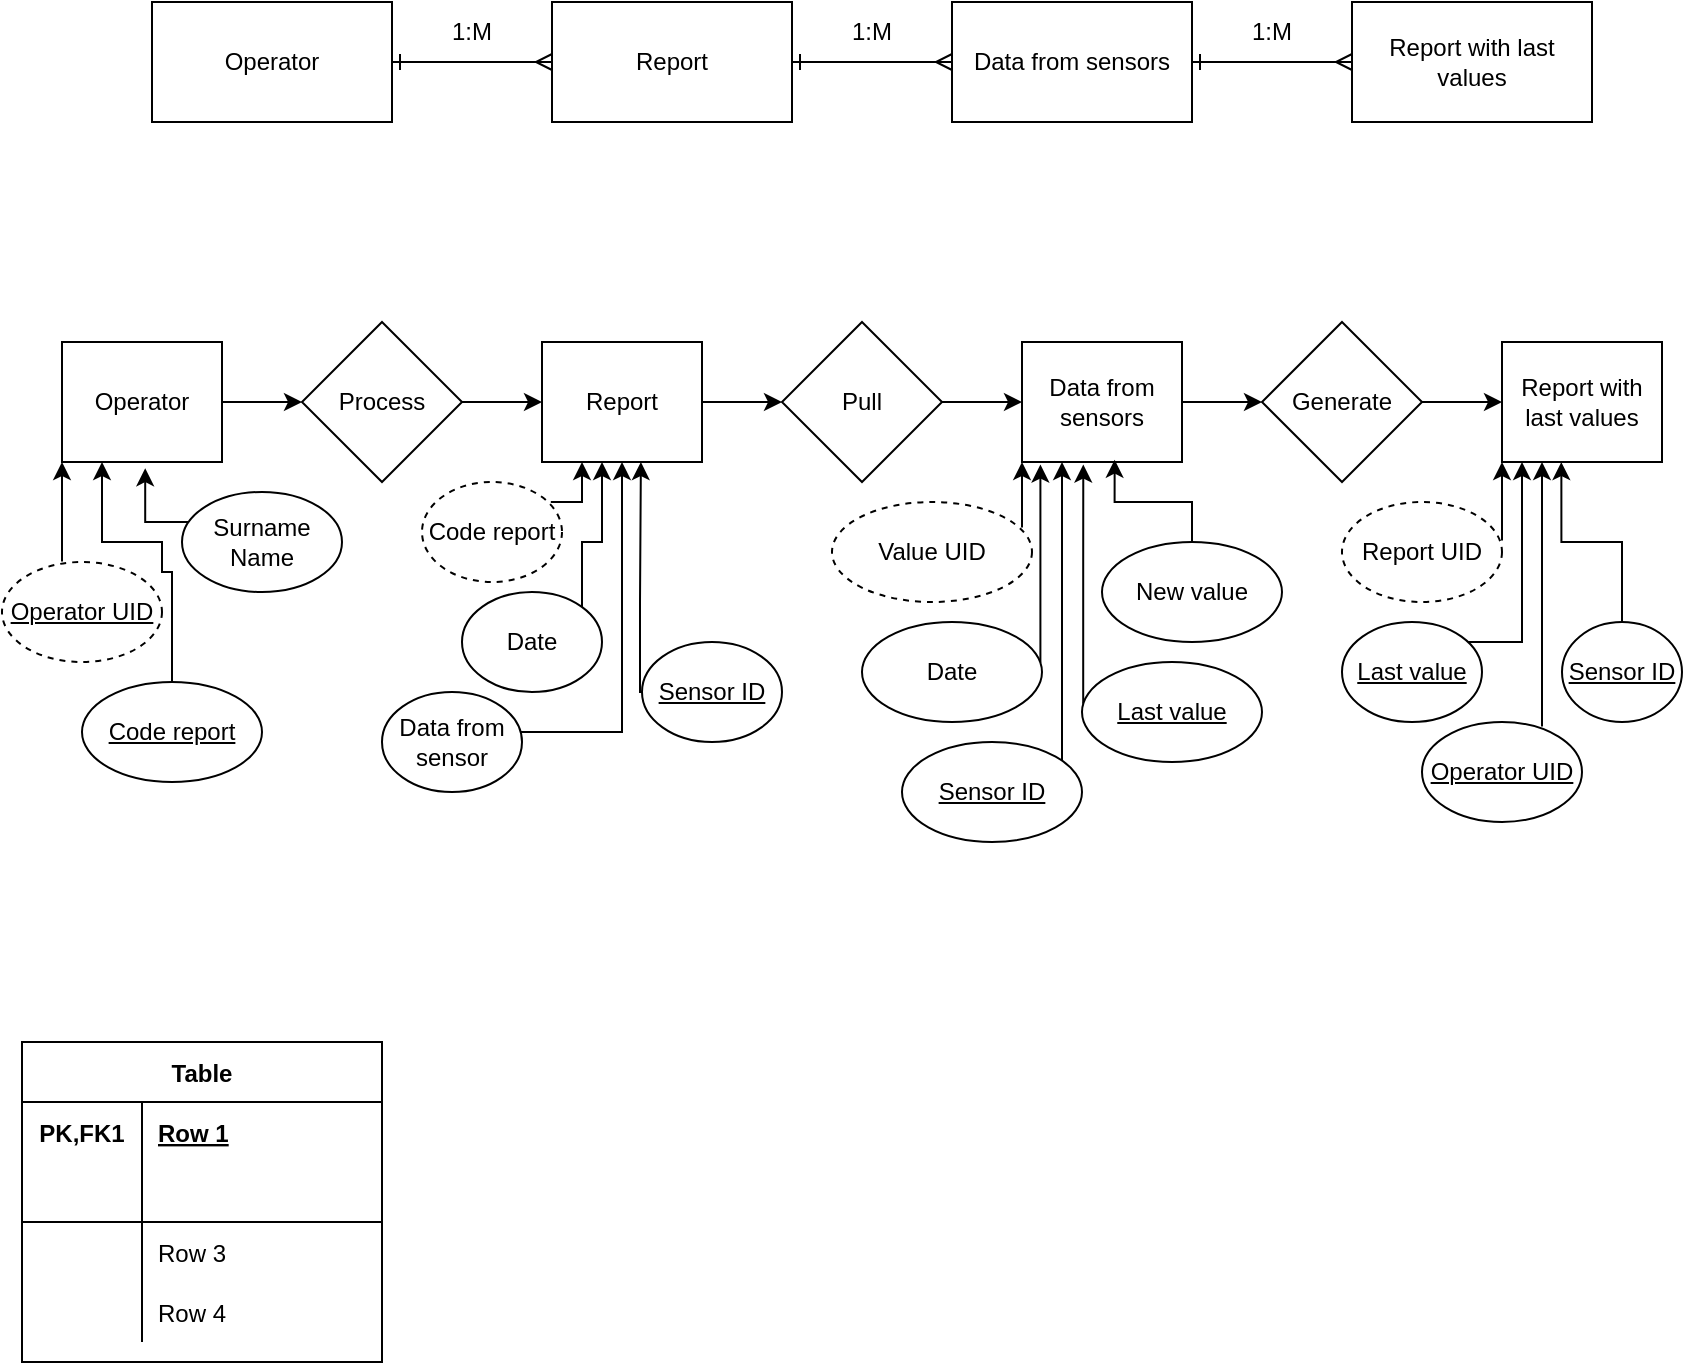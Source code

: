 <mxfile version="15.8.8" type="github">
  <diagram id="vGF8bialjJfrGTbfgi7j" name="Page-1">
    <mxGraphModel dx="813" dy="437" grid="1" gridSize="10" guides="1" tooltips="1" connect="1" arrows="1" fold="1" page="1" pageScale="1" pageWidth="850" pageHeight="1100" math="0" shadow="0">
      <root>
        <mxCell id="0" />
        <mxCell id="1" parent="0" />
        <object label="" id="k1hCSAN1nnJ3lTa43a7m-6">
          <mxCell style="edgeStyle=orthogonalEdgeStyle;rounded=0;orthogonalLoop=1;jettySize=auto;html=1;endArrow=ERmany;endFill=0;startArrow=ERone;startFill=0;" parent="1" source="k1hCSAN1nnJ3lTa43a7m-2" target="k1hCSAN1nnJ3lTa43a7m-3" edge="1">
            <mxGeometry relative="1" as="geometry" />
          </mxCell>
        </object>
        <mxCell id="k1hCSAN1nnJ3lTa43a7m-2" value="Operator" style="rounded=0;whiteSpace=wrap;html=1;" parent="1" vertex="1">
          <mxGeometry x="80" y="40" width="120" height="60" as="geometry" />
        </mxCell>
        <mxCell id="jW70qNRnX1n7GCD5KlnL-18" style="edgeStyle=orthogonalEdgeStyle;rounded=0;orthogonalLoop=1;jettySize=auto;html=1;exitX=1;exitY=0.5;exitDx=0;exitDy=0;entryX=0;entryY=0.5;entryDx=0;entryDy=0;startArrow=ERone;startFill=0;endArrow=ERmany;endFill=0;" edge="1" parent="1" source="k1hCSAN1nnJ3lTa43a7m-3" target="k1hCSAN1nnJ3lTa43a7m-4">
          <mxGeometry relative="1" as="geometry" />
        </mxCell>
        <mxCell id="k1hCSAN1nnJ3lTa43a7m-3" value="Report" style="rounded=0;whiteSpace=wrap;html=1;" parent="1" vertex="1">
          <mxGeometry x="280" y="40" width="120" height="60" as="geometry" />
        </mxCell>
        <mxCell id="jW70qNRnX1n7GCD5KlnL-19" style="edgeStyle=orthogonalEdgeStyle;rounded=0;orthogonalLoop=1;jettySize=auto;html=1;exitX=1;exitY=0.5;exitDx=0;exitDy=0;entryX=0;entryY=0.5;entryDx=0;entryDy=0;startArrow=ERone;startFill=0;endArrow=ERmany;endFill=0;" edge="1" parent="1" source="k1hCSAN1nnJ3lTa43a7m-4" target="k1hCSAN1nnJ3lTa43a7m-5">
          <mxGeometry relative="1" as="geometry" />
        </mxCell>
        <mxCell id="k1hCSAN1nnJ3lTa43a7m-4" value="Data from sensors" style="rounded=0;whiteSpace=wrap;html=1;" parent="1" vertex="1">
          <mxGeometry x="480" y="40" width="120" height="60" as="geometry" />
        </mxCell>
        <mxCell id="k1hCSAN1nnJ3lTa43a7m-5" value="Report with last values" style="rounded=0;whiteSpace=wrap;html=1;" parent="1" vertex="1">
          <mxGeometry x="680" y="40" width="120" height="60" as="geometry" />
        </mxCell>
        <object label="" id="k1hCSAN1nnJ3lTa43a7m-12">
          <mxCell style="edgeStyle=orthogonalEdgeStyle;rounded=0;orthogonalLoop=1;jettySize=auto;html=1;endArrow=classic;endFill=1;startArrow=none;" parent="1" source="k1hCSAN1nnJ3lTa43a7m-19" target="k1hCSAN1nnJ3lTa43a7m-15" edge="1">
            <mxGeometry relative="1" as="geometry" />
          </mxCell>
        </object>
        <mxCell id="k1hCSAN1nnJ3lTa43a7m-13" value="Operator" style="rounded=0;whiteSpace=wrap;html=1;" parent="1" vertex="1">
          <mxGeometry x="35" y="210" width="80" height="60" as="geometry" />
        </mxCell>
        <mxCell id="jW70qNRnX1n7GCD5KlnL-13" value="" style="edgeStyle=orthogonalEdgeStyle;rounded=0;orthogonalLoop=1;jettySize=auto;html=1;endArrow=classic;endFill=1;" edge="1" parent="1" source="k1hCSAN1nnJ3lTa43a7m-15" target="jW70qNRnX1n7GCD5KlnL-12">
          <mxGeometry relative="1" as="geometry" />
        </mxCell>
        <mxCell id="k1hCSAN1nnJ3lTa43a7m-15" value="Report" style="rounded=0;whiteSpace=wrap;html=1;" parent="1" vertex="1">
          <mxGeometry x="275" y="210" width="80" height="60" as="geometry" />
        </mxCell>
        <mxCell id="k1hCSAN1nnJ3lTa43a7m-16" value="" style="edgeStyle=orthogonalEdgeStyle;rounded=0;orthogonalLoop=1;jettySize=auto;html=1;endArrow=classic;endFill=1;startArrow=none;" parent="1" source="k1hCSAN1nnJ3lTa43a7m-21" target="k1hCSAN1nnJ3lTa43a7m-18" edge="1">
          <mxGeometry relative="1" as="geometry" />
        </mxCell>
        <mxCell id="k1hCSAN1nnJ3lTa43a7m-17" value="Data from sensors" style="rounded=0;whiteSpace=wrap;html=1;" parent="1" vertex="1">
          <mxGeometry x="515" y="210" width="80" height="60" as="geometry" />
        </mxCell>
        <mxCell id="k1hCSAN1nnJ3lTa43a7m-18" value="Report with last values" style="rounded=0;whiteSpace=wrap;html=1;" parent="1" vertex="1">
          <mxGeometry x="755" y="210" width="80" height="60" as="geometry" />
        </mxCell>
        <mxCell id="k1hCSAN1nnJ3lTa43a7m-19" value="Process" style="rhombus;whiteSpace=wrap;html=1;" parent="1" vertex="1">
          <mxGeometry x="155" y="200" width="80" height="80" as="geometry" />
        </mxCell>
        <mxCell id="k1hCSAN1nnJ3lTa43a7m-20" value="" style="edgeStyle=orthogonalEdgeStyle;rounded=0;orthogonalLoop=1;jettySize=auto;html=1;endArrow=classic;endFill=1;" parent="1" source="k1hCSAN1nnJ3lTa43a7m-13" target="k1hCSAN1nnJ3lTa43a7m-19" edge="1">
          <mxGeometry relative="1" as="geometry">
            <mxPoint x="-685" y="240" as="sourcePoint" />
            <mxPoint x="-325" y="240" as="targetPoint" />
          </mxGeometry>
        </mxCell>
        <mxCell id="k1hCSAN1nnJ3lTa43a7m-21" value="&lt;div&gt;Generate&lt;/div&gt;" style="rhombus;whiteSpace=wrap;html=1;" parent="1" vertex="1">
          <mxGeometry x="635" y="200" width="80" height="80" as="geometry" />
        </mxCell>
        <mxCell id="k1hCSAN1nnJ3lTa43a7m-22" value="" style="edgeStyle=orthogonalEdgeStyle;rounded=0;orthogonalLoop=1;jettySize=auto;html=1;endArrow=classic;endFill=1;" parent="1" source="k1hCSAN1nnJ3lTa43a7m-17" target="k1hCSAN1nnJ3lTa43a7m-21" edge="1">
          <mxGeometry relative="1" as="geometry">
            <mxPoint x="275" y="240" as="sourcePoint" />
            <mxPoint x="675" y="240" as="targetPoint" />
          </mxGeometry>
        </mxCell>
        <mxCell id="k1hCSAN1nnJ3lTa43a7m-28" value="" style="edgeStyle=orthogonalEdgeStyle;rounded=0;orthogonalLoop=1;jettySize=auto;html=1;endArrow=classic;endFill=1;" parent="1" source="k1hCSAN1nnJ3lTa43a7m-26" target="k1hCSAN1nnJ3lTa43a7m-13" edge="1">
          <mxGeometry relative="1" as="geometry">
            <Array as="points">
              <mxPoint x="35" y="310" />
              <mxPoint x="35" y="310" />
            </Array>
          </mxGeometry>
        </mxCell>
        <mxCell id="k1hCSAN1nnJ3lTa43a7m-26" value="Operator UID" style="ellipse;whiteSpace=wrap;html=1;dashed=1;strokeWidth=1;perimeterSpacing=1;fontStyle=4" parent="1" vertex="1">
          <mxGeometry x="5" y="320" width="80" height="50" as="geometry" />
        </mxCell>
        <mxCell id="jW70qNRnX1n7GCD5KlnL-50" style="edgeStyle=orthogonalEdgeStyle;rounded=0;orthogonalLoop=1;jettySize=auto;html=1;entryX=0.25;entryY=1;entryDx=0;entryDy=0;startArrow=none;startFill=0;endArrow=classic;endFill=1;" edge="1" parent="1" source="k1hCSAN1nnJ3lTa43a7m-29" target="k1hCSAN1nnJ3lTa43a7m-13">
          <mxGeometry relative="1" as="geometry">
            <Array as="points">
              <mxPoint x="90" y="325" />
              <mxPoint x="85" y="325" />
              <mxPoint x="85" y="310" />
              <mxPoint x="55" y="310" />
            </Array>
          </mxGeometry>
        </mxCell>
        <mxCell id="k1hCSAN1nnJ3lTa43a7m-29" value="Code report" style="ellipse;whiteSpace=wrap;html=1;strokeWidth=1;fontStyle=4" parent="1" vertex="1">
          <mxGeometry x="45" y="380" width="90" height="50" as="geometry" />
        </mxCell>
        <mxCell id="Ia2dbIfGd3CQwf1KwUH0-1" value="&amp;nbsp;" style="text;whiteSpace=wrap;html=1;" parent="1" vertex="1">
          <mxGeometry x="265" y="400" width="30" height="30" as="geometry" />
        </mxCell>
        <mxCell id="jW70qNRnX1n7GCD5KlnL-2" value="1:M" style="text;html=1;strokeColor=none;fillColor=none;align=center;verticalAlign=middle;whiteSpace=wrap;rounded=0;" vertex="1" parent="1">
          <mxGeometry x="210" y="40" width="60" height="30" as="geometry" />
        </mxCell>
        <mxCell id="jW70qNRnX1n7GCD5KlnL-3" value="1:M" style="text;html=1;strokeColor=none;fillColor=none;align=center;verticalAlign=middle;whiteSpace=wrap;rounded=0;" vertex="1" parent="1">
          <mxGeometry x="410" y="40" width="60" height="30" as="geometry" />
        </mxCell>
        <mxCell id="jW70qNRnX1n7GCD5KlnL-4" value="1:M" style="text;html=1;strokeColor=none;fillColor=none;align=center;verticalAlign=middle;whiteSpace=wrap;rounded=0;" vertex="1" parent="1">
          <mxGeometry x="610" y="40" width="60" height="30" as="geometry" />
        </mxCell>
        <mxCell id="jW70qNRnX1n7GCD5KlnL-7" style="edgeStyle=orthogonalEdgeStyle;rounded=0;orthogonalLoop=1;jettySize=auto;html=1;endArrow=classic;endFill=1;" edge="1" parent="1" source="jW70qNRnX1n7GCD5KlnL-5" target="k1hCSAN1nnJ3lTa43a7m-15">
          <mxGeometry relative="1" as="geometry">
            <Array as="points">
              <mxPoint x="295" y="290" />
            </Array>
          </mxGeometry>
        </mxCell>
        <mxCell id="jW70qNRnX1n7GCD5KlnL-5" value="Code report" style="ellipse;whiteSpace=wrap;html=1;dashed=1;strokeWidth=1;perimeterSpacing=1;" vertex="1" parent="1">
          <mxGeometry x="215" y="280" width="70" height="50" as="geometry" />
        </mxCell>
        <mxCell id="jW70qNRnX1n7GCD5KlnL-51" style="edgeStyle=orthogonalEdgeStyle;rounded=0;orthogonalLoop=1;jettySize=auto;html=1;entryX=0.52;entryY=1.052;entryDx=0;entryDy=0;entryPerimeter=0;startArrow=none;startFill=0;endArrow=classic;endFill=1;" edge="1" parent="1" source="jW70qNRnX1n7GCD5KlnL-8" target="k1hCSAN1nnJ3lTa43a7m-13">
          <mxGeometry relative="1" as="geometry">
            <Array as="points">
              <mxPoint x="77" y="300" />
            </Array>
          </mxGeometry>
        </mxCell>
        <mxCell id="jW70qNRnX1n7GCD5KlnL-8" value="Surname Name" style="ellipse;whiteSpace=wrap;html=1;strokeWidth=1;fontStyle=0" vertex="1" parent="1">
          <mxGeometry x="95" y="285" width="80" height="50" as="geometry" />
        </mxCell>
        <mxCell id="jW70qNRnX1n7GCD5KlnL-14" value="" style="edgeStyle=orthogonalEdgeStyle;rounded=0;orthogonalLoop=1;jettySize=auto;html=1;endArrow=classic;endFill=1;" edge="1" parent="1" source="jW70qNRnX1n7GCD5KlnL-12" target="k1hCSAN1nnJ3lTa43a7m-17">
          <mxGeometry relative="1" as="geometry" />
        </mxCell>
        <mxCell id="jW70qNRnX1n7GCD5KlnL-12" value="Pull" style="rhombus;whiteSpace=wrap;html=1;" vertex="1" parent="1">
          <mxGeometry x="395" y="200" width="80" height="80" as="geometry" />
        </mxCell>
        <mxCell id="jW70qNRnX1n7GCD5KlnL-17" style="edgeStyle=orthogonalEdgeStyle;rounded=0;orthogonalLoop=1;jettySize=auto;html=1;endArrow=classic;endFill=1;" edge="1" parent="1" source="jW70qNRnX1n7GCD5KlnL-15">
          <mxGeometry relative="1" as="geometry">
            <mxPoint x="305" y="270" as="targetPoint" />
            <Array as="points">
              <mxPoint x="295" y="310" />
              <mxPoint x="305" y="310" />
              <mxPoint x="305" y="270" />
            </Array>
          </mxGeometry>
        </mxCell>
        <mxCell id="jW70qNRnX1n7GCD5KlnL-15" value="&lt;div&gt;Date&lt;/div&gt;" style="ellipse;whiteSpace=wrap;html=1;strokeWidth=1;fontStyle=0" vertex="1" parent="1">
          <mxGeometry x="235" y="335" width="70" height="50" as="geometry" />
        </mxCell>
        <mxCell id="jW70qNRnX1n7GCD5KlnL-21" style="edgeStyle=orthogonalEdgeStyle;rounded=0;orthogonalLoop=1;jettySize=auto;html=1;entryX=0.5;entryY=1;entryDx=0;entryDy=0;startArrow=none;startFill=0;endArrow=classic;endFill=1;" edge="1" parent="1" source="jW70qNRnX1n7GCD5KlnL-20" target="k1hCSAN1nnJ3lTa43a7m-15">
          <mxGeometry relative="1" as="geometry">
            <Array as="points">
              <mxPoint x="315" y="405" />
            </Array>
          </mxGeometry>
        </mxCell>
        <mxCell id="jW70qNRnX1n7GCD5KlnL-20" value="Data from sensor" style="ellipse;whiteSpace=wrap;html=1;strokeWidth=1;fontStyle=0" vertex="1" parent="1">
          <mxGeometry x="195" y="385" width="70" height="50" as="geometry" />
        </mxCell>
        <mxCell id="jW70qNRnX1n7GCD5KlnL-23" style="edgeStyle=orthogonalEdgeStyle;rounded=0;orthogonalLoop=1;jettySize=auto;html=1;entryX=0.618;entryY=1;entryDx=0;entryDy=0;entryPerimeter=0;startArrow=none;startFill=0;endArrow=classic;endFill=1;" edge="1" parent="1" source="jW70qNRnX1n7GCD5KlnL-22" target="k1hCSAN1nnJ3lTa43a7m-15">
          <mxGeometry relative="1" as="geometry">
            <Array as="points">
              <mxPoint x="324" y="340" />
              <mxPoint x="324" y="340" />
            </Array>
          </mxGeometry>
        </mxCell>
        <mxCell id="jW70qNRnX1n7GCD5KlnL-22" value="Sensor ID" style="ellipse;whiteSpace=wrap;html=1;strokeWidth=1;fontStyle=4" vertex="1" parent="1">
          <mxGeometry x="325" y="360" width="70" height="50" as="geometry" />
        </mxCell>
        <mxCell id="jW70qNRnX1n7GCD5KlnL-26" style="edgeStyle=orthogonalEdgeStyle;rounded=0;orthogonalLoop=1;jettySize=auto;html=1;entryX=0;entryY=1;entryDx=0;entryDy=0;startArrow=none;startFill=0;endArrow=classic;endFill=1;" edge="1" parent="1" source="jW70qNRnX1n7GCD5KlnL-25" target="k1hCSAN1nnJ3lTa43a7m-17">
          <mxGeometry relative="1" as="geometry">
            <Array as="points">
              <mxPoint x="485" y="290" />
              <mxPoint x="485" y="290" />
            </Array>
          </mxGeometry>
        </mxCell>
        <mxCell id="jW70qNRnX1n7GCD5KlnL-25" value="Value UID" style="ellipse;whiteSpace=wrap;html=1;dashed=1;strokeWidth=1;perimeterSpacing=1;" vertex="1" parent="1">
          <mxGeometry x="420" y="290" width="100" height="50" as="geometry" />
        </mxCell>
        <mxCell id="jW70qNRnX1n7GCD5KlnL-28" style="edgeStyle=orthogonalEdgeStyle;rounded=0;orthogonalLoop=1;jettySize=auto;html=1;entryX=0.115;entryY=1.021;entryDx=0;entryDy=0;entryPerimeter=0;startArrow=none;startFill=0;endArrow=classic;endFill=1;" edge="1" parent="1" source="jW70qNRnX1n7GCD5KlnL-27" target="k1hCSAN1nnJ3lTa43a7m-17">
          <mxGeometry relative="1" as="geometry">
            <Array as="points">
              <mxPoint x="524" y="350" />
              <mxPoint x="524" y="350" />
            </Array>
          </mxGeometry>
        </mxCell>
        <mxCell id="jW70qNRnX1n7GCD5KlnL-27" value="&lt;div&gt;Date&lt;/div&gt;" style="ellipse;whiteSpace=wrap;html=1;strokeWidth=1;fontStyle=0" vertex="1" parent="1">
          <mxGeometry x="435" y="350" width="90" height="50" as="geometry" />
        </mxCell>
        <mxCell id="jW70qNRnX1n7GCD5KlnL-30" style="edgeStyle=orthogonalEdgeStyle;rounded=0;orthogonalLoop=1;jettySize=auto;html=1;entryX=0.25;entryY=1;entryDx=0;entryDy=0;startArrow=none;startFill=0;endArrow=classic;endFill=1;" edge="1" parent="1" source="jW70qNRnX1n7GCD5KlnL-29" target="k1hCSAN1nnJ3lTa43a7m-17">
          <mxGeometry relative="1" as="geometry">
            <Array as="points">
              <mxPoint x="535" y="360" />
              <mxPoint x="535" y="360" />
            </Array>
          </mxGeometry>
        </mxCell>
        <mxCell id="jW70qNRnX1n7GCD5KlnL-29" value="Sensor ID" style="ellipse;whiteSpace=wrap;html=1;strokeWidth=1;fontStyle=4" vertex="1" parent="1">
          <mxGeometry x="455" y="410" width="90" height="50" as="geometry" />
        </mxCell>
        <mxCell id="jW70qNRnX1n7GCD5KlnL-33" style="edgeStyle=orthogonalEdgeStyle;rounded=0;orthogonalLoop=1;jettySize=auto;html=1;entryX=0.383;entryY=1.021;entryDx=0;entryDy=0;entryPerimeter=0;startArrow=none;startFill=0;endArrow=classic;endFill=1;" edge="1" parent="1" source="jW70qNRnX1n7GCD5KlnL-31" target="k1hCSAN1nnJ3lTa43a7m-17">
          <mxGeometry relative="1" as="geometry">
            <Array as="points">
              <mxPoint x="546" y="320" />
            </Array>
          </mxGeometry>
        </mxCell>
        <mxCell id="jW70qNRnX1n7GCD5KlnL-31" value="Last value" style="ellipse;whiteSpace=wrap;html=1;strokeWidth=1;fontStyle=4" vertex="1" parent="1">
          <mxGeometry x="545" y="370" width="90" height="50" as="geometry" />
        </mxCell>
        <mxCell id="jW70qNRnX1n7GCD5KlnL-34" style="edgeStyle=orthogonalEdgeStyle;rounded=0;orthogonalLoop=1;jettySize=auto;html=1;entryX=0.579;entryY=0.981;entryDx=0;entryDy=0;entryPerimeter=0;startArrow=none;startFill=0;endArrow=classic;endFill=1;" edge="1" parent="1" source="jW70qNRnX1n7GCD5KlnL-32" target="k1hCSAN1nnJ3lTa43a7m-17">
          <mxGeometry relative="1" as="geometry" />
        </mxCell>
        <mxCell id="jW70qNRnX1n7GCD5KlnL-32" value="New value" style="ellipse;whiteSpace=wrap;html=1;strokeWidth=1;fontStyle=0" vertex="1" parent="1">
          <mxGeometry x="555" y="310" width="90" height="50" as="geometry" />
        </mxCell>
        <mxCell id="jW70qNRnX1n7GCD5KlnL-35" value="&amp;nbsp;" style="text;whiteSpace=wrap;html=1;" vertex="1" parent="1">
          <mxGeometry x="705" y="390" width="30" height="30" as="geometry" />
        </mxCell>
        <mxCell id="jW70qNRnX1n7GCD5KlnL-41" style="edgeStyle=orthogonalEdgeStyle;rounded=0;orthogonalLoop=1;jettySize=auto;html=1;entryX=0.125;entryY=1;entryDx=0;entryDy=0;entryPerimeter=0;startArrow=none;startFill=0;endArrow=classic;endFill=1;" edge="1" parent="1" source="jW70qNRnX1n7GCD5KlnL-36" target="k1hCSAN1nnJ3lTa43a7m-18">
          <mxGeometry relative="1" as="geometry">
            <Array as="points">
              <mxPoint x="765" y="360" />
              <mxPoint x="765" y="360" />
            </Array>
          </mxGeometry>
        </mxCell>
        <mxCell id="jW70qNRnX1n7GCD5KlnL-36" value="Last value" style="ellipse;whiteSpace=wrap;html=1;strokeWidth=1;fontStyle=4" vertex="1" parent="1">
          <mxGeometry x="675" y="350" width="70" height="50" as="geometry" />
        </mxCell>
        <mxCell id="jW70qNRnX1n7GCD5KlnL-42" style="edgeStyle=orthogonalEdgeStyle;rounded=0;orthogonalLoop=1;jettySize=auto;html=1;entryX=0.25;entryY=1;entryDx=0;entryDy=0;startArrow=none;startFill=0;endArrow=classic;endFill=1;" edge="1" parent="1" source="jW70qNRnX1n7GCD5KlnL-37" target="k1hCSAN1nnJ3lTa43a7m-18">
          <mxGeometry relative="1" as="geometry">
            <Array as="points">
              <mxPoint x="775" y="380" />
              <mxPoint x="775" y="380" />
            </Array>
          </mxGeometry>
        </mxCell>
        <mxCell id="jW70qNRnX1n7GCD5KlnL-37" value="Operator UID" style="ellipse;whiteSpace=wrap;html=1;strokeWidth=1;perimeterSpacing=1;fontStyle=4" vertex="1" parent="1">
          <mxGeometry x="715" y="400" width="80" height="50" as="geometry" />
        </mxCell>
        <mxCell id="jW70qNRnX1n7GCD5KlnL-39" style="edgeStyle=orthogonalEdgeStyle;rounded=0;orthogonalLoop=1;jettySize=auto;html=1;entryX=0;entryY=1;entryDx=0;entryDy=0;startArrow=none;startFill=0;endArrow=classic;endFill=1;" edge="1" parent="1" source="jW70qNRnX1n7GCD5KlnL-38" target="k1hCSAN1nnJ3lTa43a7m-18">
          <mxGeometry relative="1" as="geometry">
            <Array as="points">
              <mxPoint x="745" y="290" />
              <mxPoint x="745" y="290" />
            </Array>
          </mxGeometry>
        </mxCell>
        <mxCell id="jW70qNRnX1n7GCD5KlnL-38" value="Report UID" style="ellipse;whiteSpace=wrap;html=1;dashed=1;strokeWidth=1;perimeterSpacing=1;fontStyle=0" vertex="1" parent="1">
          <mxGeometry x="675" y="290" width="80" height="50" as="geometry" />
        </mxCell>
        <mxCell id="jW70qNRnX1n7GCD5KlnL-43" style="edgeStyle=orthogonalEdgeStyle;rounded=0;orthogonalLoop=1;jettySize=auto;html=1;entryX=0.371;entryY=1.001;entryDx=0;entryDy=0;entryPerimeter=0;startArrow=none;startFill=0;endArrow=classic;endFill=1;" edge="1" parent="1" source="jW70qNRnX1n7GCD5KlnL-40" target="k1hCSAN1nnJ3lTa43a7m-18">
          <mxGeometry relative="1" as="geometry" />
        </mxCell>
        <mxCell id="jW70qNRnX1n7GCD5KlnL-40" value="Sensor ID" style="ellipse;whiteSpace=wrap;html=1;strokeWidth=1;fontStyle=4" vertex="1" parent="1">
          <mxGeometry x="785" y="350" width="60" height="50" as="geometry" />
        </mxCell>
        <mxCell id="jW70qNRnX1n7GCD5KlnL-44" value="&amp;nbsp;" style="text;whiteSpace=wrap;html=1;" vertex="1" parent="1">
          <mxGeometry x="185" y="460" width="30" height="30" as="geometry" />
        </mxCell>
        <mxCell id="jW70qNRnX1n7GCD5KlnL-56" value="Table" style="shape=table;startSize=30;container=1;collapsible=1;childLayout=tableLayout;fixedRows=1;rowLines=0;fontStyle=1;align=center;resizeLast=1;" vertex="1" parent="1">
          <mxGeometry x="15" y="560" width="180" height="160" as="geometry" />
        </mxCell>
        <mxCell id="jW70qNRnX1n7GCD5KlnL-57" value="" style="shape=partialRectangle;collapsible=0;dropTarget=0;pointerEvents=0;fillColor=none;top=0;left=0;bottom=0;right=0;points=[[0,0.5],[1,0.5]];portConstraint=eastwest;" vertex="1" parent="jW70qNRnX1n7GCD5KlnL-56">
          <mxGeometry y="30" width="180" height="30" as="geometry" />
        </mxCell>
        <mxCell id="jW70qNRnX1n7GCD5KlnL-58" value="PK,FK1" style="shape=partialRectangle;connectable=0;fillColor=none;top=0;left=0;bottom=0;right=0;fontStyle=1;overflow=hidden;" vertex="1" parent="jW70qNRnX1n7GCD5KlnL-57">
          <mxGeometry width="60" height="30" as="geometry">
            <mxRectangle width="60" height="30" as="alternateBounds" />
          </mxGeometry>
        </mxCell>
        <mxCell id="jW70qNRnX1n7GCD5KlnL-59" value="Row 1" style="shape=partialRectangle;connectable=0;fillColor=none;top=0;left=0;bottom=0;right=0;align=left;spacingLeft=6;fontStyle=5;overflow=hidden;" vertex="1" parent="jW70qNRnX1n7GCD5KlnL-57">
          <mxGeometry x="60" width="120" height="30" as="geometry">
            <mxRectangle width="120" height="30" as="alternateBounds" />
          </mxGeometry>
        </mxCell>
        <mxCell id="jW70qNRnX1n7GCD5KlnL-60" value="" style="shape=partialRectangle;collapsible=0;dropTarget=0;pointerEvents=0;fillColor=none;top=0;left=0;bottom=1;right=0;points=[[0,0.5],[1,0.5]];portConstraint=eastwest;" vertex="1" parent="jW70qNRnX1n7GCD5KlnL-56">
          <mxGeometry y="60" width="180" height="30" as="geometry" />
        </mxCell>
        <mxCell id="jW70qNRnX1n7GCD5KlnL-61" value="" style="shape=partialRectangle;connectable=0;fillColor=none;top=0;left=0;bottom=0;right=0;fontStyle=1;overflow=hidden;" vertex="1" parent="jW70qNRnX1n7GCD5KlnL-60">
          <mxGeometry width="60" height="30" as="geometry">
            <mxRectangle width="60" height="30" as="alternateBounds" />
          </mxGeometry>
        </mxCell>
        <mxCell id="jW70qNRnX1n7GCD5KlnL-62" value="" style="shape=partialRectangle;connectable=0;fillColor=none;top=0;left=0;bottom=0;right=0;align=left;spacingLeft=6;fontStyle=5;overflow=hidden;" vertex="1" parent="jW70qNRnX1n7GCD5KlnL-60">
          <mxGeometry x="60" width="120" height="30" as="geometry">
            <mxRectangle width="120" height="30" as="alternateBounds" />
          </mxGeometry>
        </mxCell>
        <mxCell id="jW70qNRnX1n7GCD5KlnL-63" value="" style="shape=partialRectangle;collapsible=0;dropTarget=0;pointerEvents=0;fillColor=none;top=0;left=0;bottom=0;right=0;points=[[0,0.5],[1,0.5]];portConstraint=eastwest;" vertex="1" parent="jW70qNRnX1n7GCD5KlnL-56">
          <mxGeometry y="90" width="180" height="30" as="geometry" />
        </mxCell>
        <mxCell id="jW70qNRnX1n7GCD5KlnL-64" value="" style="shape=partialRectangle;connectable=0;fillColor=none;top=0;left=0;bottom=0;right=0;editable=1;overflow=hidden;" vertex="1" parent="jW70qNRnX1n7GCD5KlnL-63">
          <mxGeometry width="60" height="30" as="geometry">
            <mxRectangle width="60" height="30" as="alternateBounds" />
          </mxGeometry>
        </mxCell>
        <mxCell id="jW70qNRnX1n7GCD5KlnL-65" value="Row 3" style="shape=partialRectangle;connectable=0;fillColor=none;top=0;left=0;bottom=0;right=0;align=left;spacingLeft=6;overflow=hidden;" vertex="1" parent="jW70qNRnX1n7GCD5KlnL-63">
          <mxGeometry x="60" width="120" height="30" as="geometry">
            <mxRectangle width="120" height="30" as="alternateBounds" />
          </mxGeometry>
        </mxCell>
        <mxCell id="jW70qNRnX1n7GCD5KlnL-66" value="" style="shape=partialRectangle;collapsible=0;dropTarget=0;pointerEvents=0;fillColor=none;top=0;left=0;bottom=0;right=0;points=[[0,0.5],[1,0.5]];portConstraint=eastwest;" vertex="1" parent="jW70qNRnX1n7GCD5KlnL-56">
          <mxGeometry y="120" width="180" height="30" as="geometry" />
        </mxCell>
        <mxCell id="jW70qNRnX1n7GCD5KlnL-67" value="" style="shape=partialRectangle;connectable=0;fillColor=none;top=0;left=0;bottom=0;right=0;editable=1;overflow=hidden;" vertex="1" parent="jW70qNRnX1n7GCD5KlnL-66">
          <mxGeometry width="60" height="30" as="geometry">
            <mxRectangle width="60" height="30" as="alternateBounds" />
          </mxGeometry>
        </mxCell>
        <mxCell id="jW70qNRnX1n7GCD5KlnL-68" value="Row 4" style="shape=partialRectangle;connectable=0;fillColor=none;top=0;left=0;bottom=0;right=0;align=left;spacingLeft=6;overflow=hidden;" vertex="1" parent="jW70qNRnX1n7GCD5KlnL-66">
          <mxGeometry x="60" width="120" height="30" as="geometry">
            <mxRectangle width="120" height="30" as="alternateBounds" />
          </mxGeometry>
        </mxCell>
      </root>
    </mxGraphModel>
  </diagram>
</mxfile>
